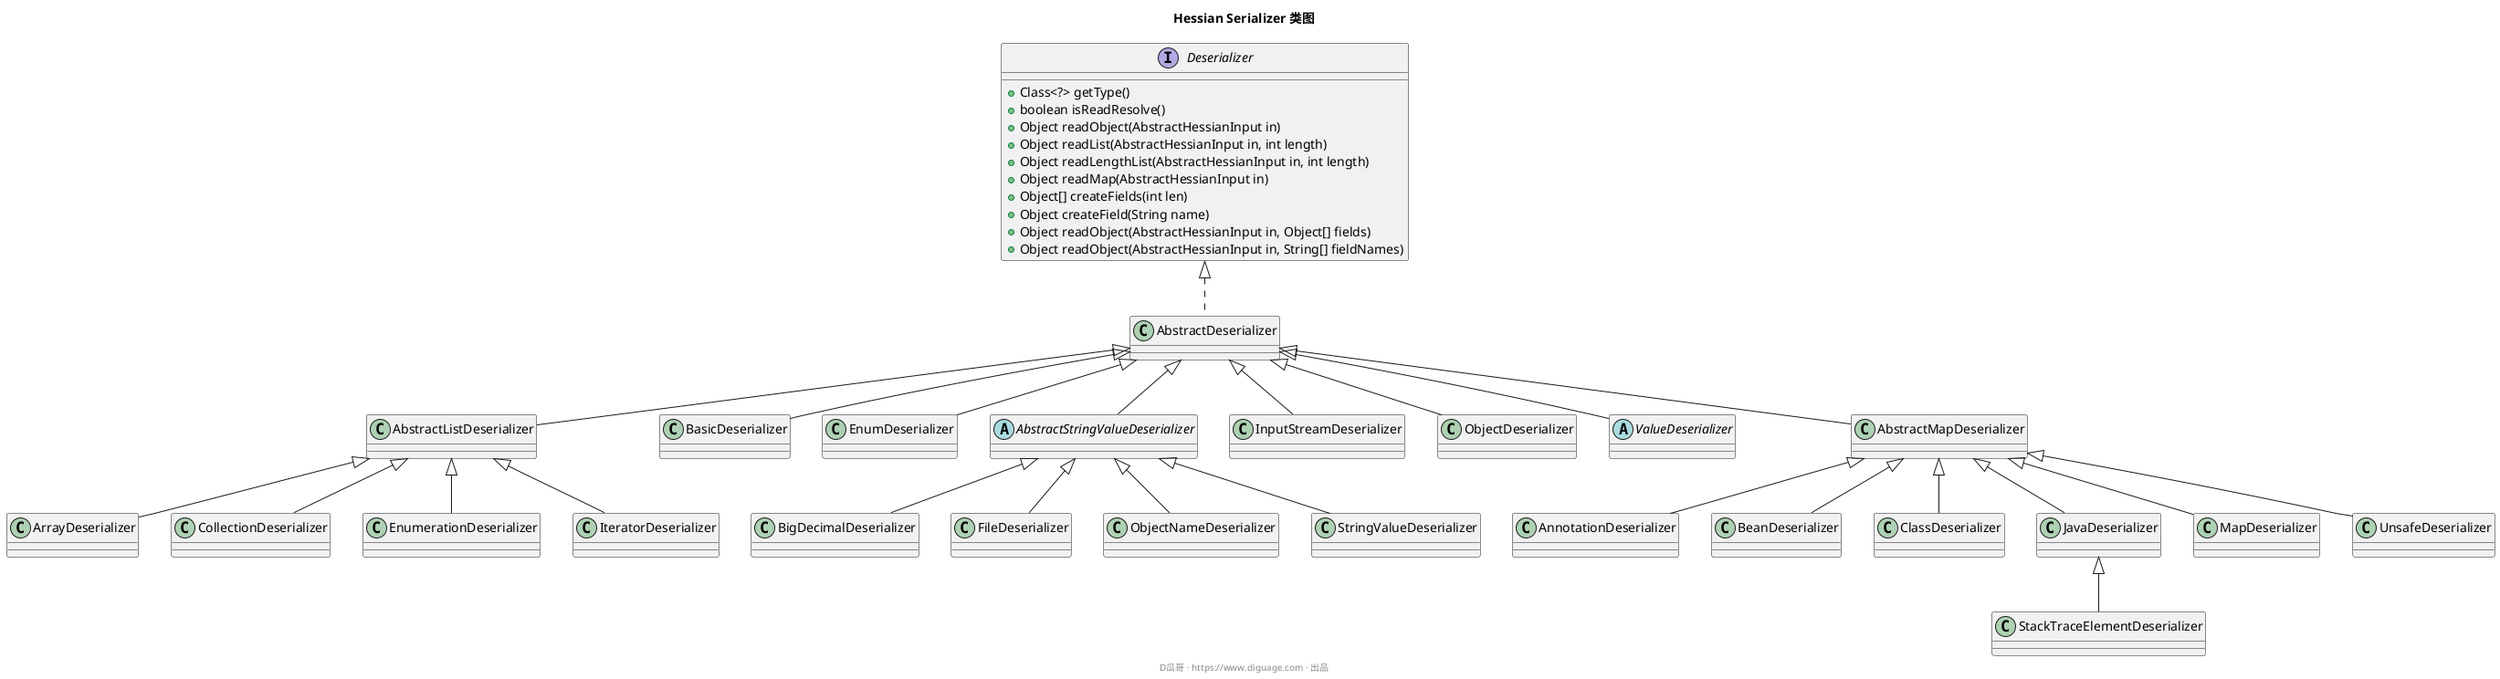 @startuml
title **Hessian Serializer 类图**

interface Deserializer {
  + Class<?> getType()
  + boolean isReadResolve()
  + Object readObject(AbstractHessianInput in)
  + Object readList(AbstractHessianInput in, int length)
  + Object readLengthList(AbstractHessianInput in, int length)
  + Object readMap(AbstractHessianInput in)
  + Object[] createFields(int len)
  + Object createField(String name)
  + Object readObject(AbstractHessianInput in, Object[] fields)
  + Object readObject(AbstractHessianInput in, String[] fieldNames)
}

class AbstractDeserializer implements Deserializer

class AbstractListDeserializer extends AbstractDeserializer
class ArrayDeserializer extends AbstractListDeserializer
class CollectionDeserializer extends AbstractListDeserializer
class EnumerationDeserializer extends AbstractListDeserializer
class IteratorDeserializer extends AbstractListDeserializer

class BasicDeserializer extends AbstractDeserializer
class EnumDeserializer extends AbstractDeserializer

abstract class AbstractStringValueDeserializer extends AbstractDeserializer
class BigDecimalDeserializer extends AbstractStringValueDeserializer
class FileDeserializer extends AbstractStringValueDeserializer
class ObjectNameDeserializer extends AbstractStringValueDeserializer
class StringValueDeserializer extends AbstractStringValueDeserializer

class InputStreamDeserializer extends AbstractDeserializer
'class MBeanAttributeInfoDeserializer extends AbstractDeserializer
'class MBeanConstructorInfoDeserializer extends AbstractDeserializer
'class MBeanInfoDeserializer extends AbstractDeserializer
'class MBeanNotificationInfoDeserializer extends AbstractDeserializer
'class MBeanOperationInfoDeserializer extends AbstractDeserializer
'class MBeanParameterInfoDeserializer extends AbstractDeserializer
class ObjectDeserializer extends AbstractDeserializer
'class ObjectInstanceDeserializer extends AbstractDeserializer
'class SqlDateDeserializer extends AbstractDeserializer
abstract class ValueDeserializer extends AbstractDeserializer

class AbstractMapDeserializer extends AbstractDeserializer
class AnnotationDeserializer extends AbstractMapDeserializer
class BeanDeserializer extends AbstractMapDeserializer
class ClassDeserializer extends AbstractMapDeserializer
class JavaDeserializer extends AbstractMapDeserializer
class StackTraceElementDeserializer extends JavaDeserializer
class MapDeserializer extends AbstractMapDeserializer
class UnsafeDeserializer extends AbstractMapDeserializer

footer D瓜哥 · https://www.diguage.com · 出品
@enduml